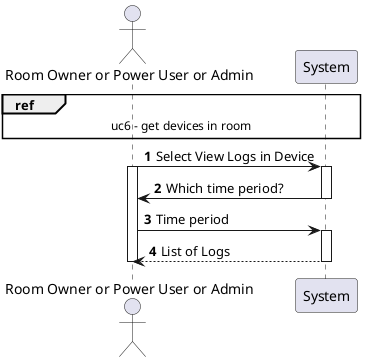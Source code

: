 @startuml
!pragma layout smetana

autonumber

actor "Room Owner or Power User or Admin" as User
participant System

'User -> System: Give me the list of rooms
'System --> User: List of Rooms
'User -> System: Give me the list of devices in this room
'System --> User: List of Devices

ref over User, System: uc6 - get devices in room

User -> System: Select View Logs in Device
activate User
activate System
System -> User: Which time period?
deactivate System
User -> System: Time period
activate System
System --> User: List of Logs
deactivate System
deactivate User

@enduml